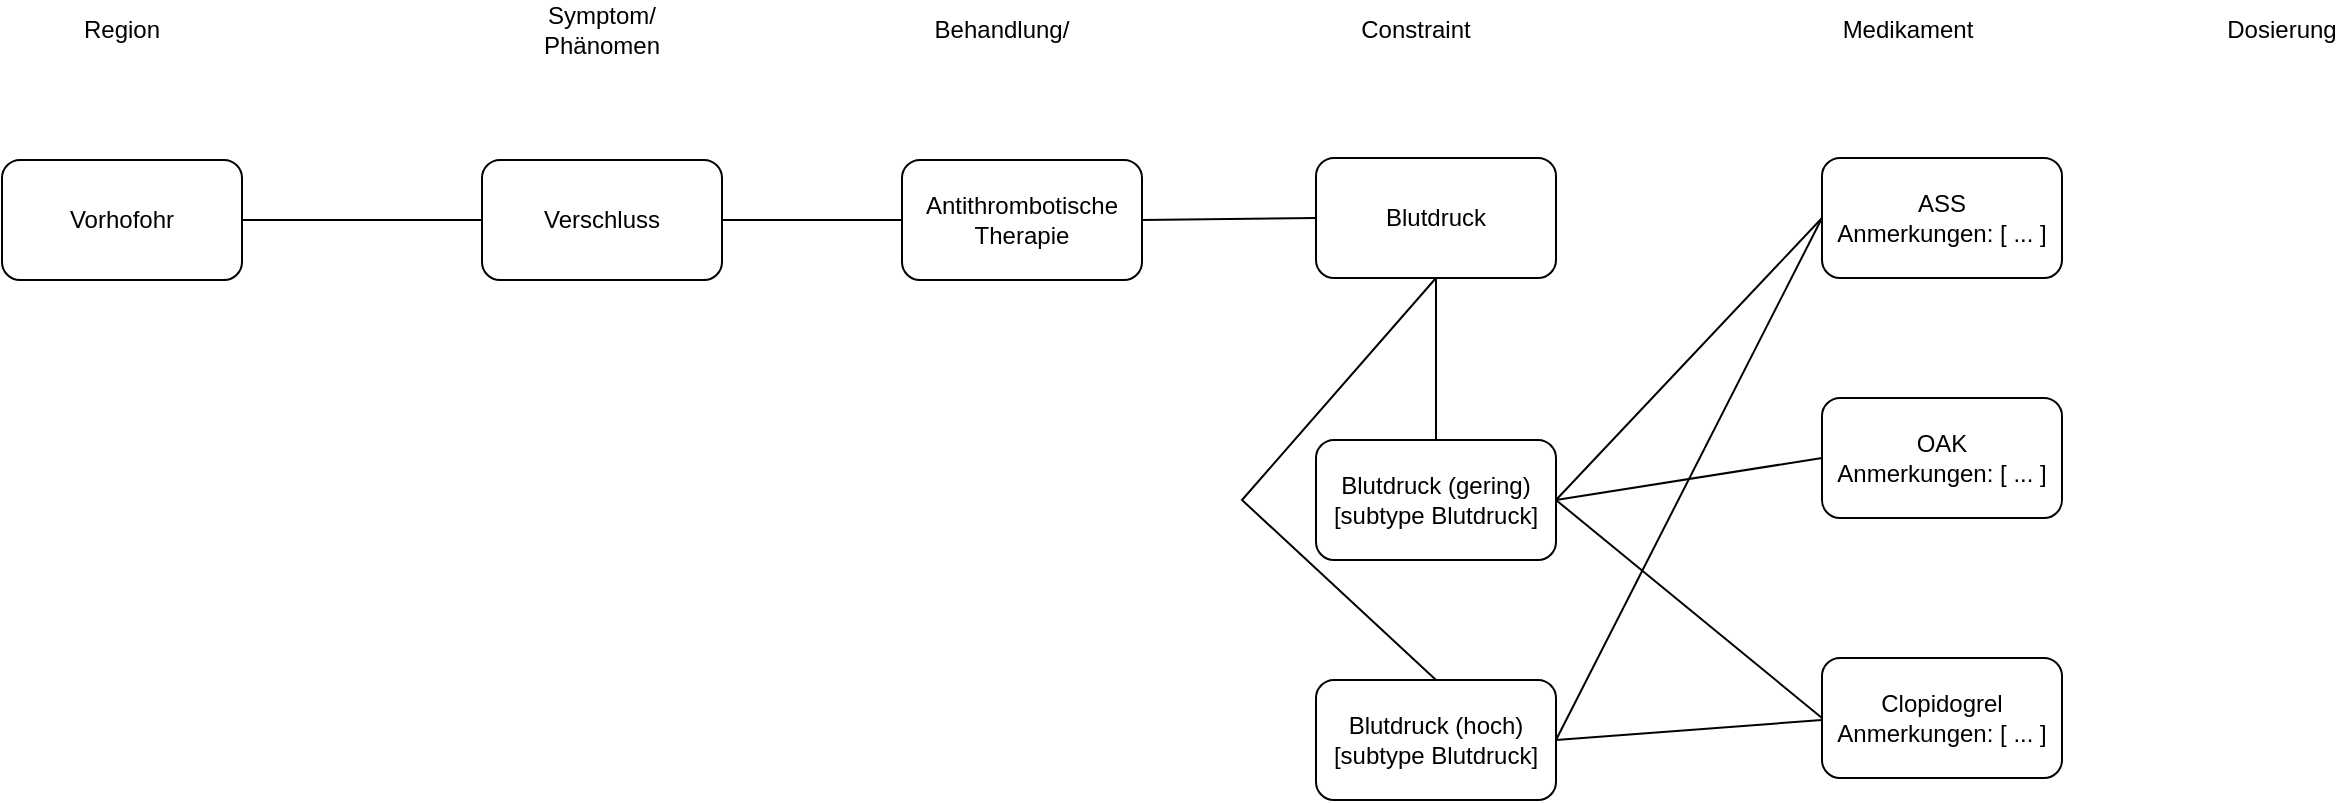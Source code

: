 <mxfile version="24.2.8" type="github">
  <diagram name="Seite-1" id="Lj3RmBoYemo5wMBXR7T-">
    <mxGraphModel dx="1728" dy="922" grid="1" gridSize="10" guides="1" tooltips="1" connect="1" arrows="1" fold="1" page="1" pageScale="1" pageWidth="1654" pageHeight="1169" math="0" shadow="0">
      <root>
        <mxCell id="0" />
        <mxCell id="1" parent="0" />
        <mxCell id="BmRe0CwLIyu7bXr3vCcB-1" value="&lt;div&gt;Symptom/&lt;/div&gt;&lt;div&gt;Phänomen&lt;br&gt;&lt;/div&gt;" style="text;html=1;align=center;verticalAlign=middle;whiteSpace=wrap;rounded=0;" vertex="1" parent="1">
          <mxGeometry x="320" y="40" width="60" height="30" as="geometry" />
        </mxCell>
        <mxCell id="BmRe0CwLIyu7bXr3vCcB-2" value="Vorhofohr" style="rounded=1;whiteSpace=wrap;html=1;" vertex="1" parent="1">
          <mxGeometry x="50" y="120" width="120" height="60" as="geometry" />
        </mxCell>
        <mxCell id="BmRe0CwLIyu7bXr3vCcB-3" value="Verschluss" style="rounded=1;whiteSpace=wrap;html=1;" vertex="1" parent="1">
          <mxGeometry x="290" y="120" width="120" height="60" as="geometry" />
        </mxCell>
        <mxCell id="BmRe0CwLIyu7bXr3vCcB-4" value="Region" style="text;html=1;align=center;verticalAlign=middle;whiteSpace=wrap;rounded=0;" vertex="1" parent="1">
          <mxGeometry x="80" y="40" width="60" height="30" as="geometry" />
        </mxCell>
        <mxCell id="BmRe0CwLIyu7bXr3vCcB-5" value="&lt;div&gt;Behandlung/&lt;br&gt;&lt;/div&gt;" style="text;html=1;align=center;verticalAlign=middle;whiteSpace=wrap;rounded=0;" vertex="1" parent="1">
          <mxGeometry x="520" y="40" width="60" height="30" as="geometry" />
        </mxCell>
        <mxCell id="BmRe0CwLIyu7bXr3vCcB-6" value="&lt;div&gt;Antithrombotische&lt;/div&gt;&lt;div&gt;Therapie&lt;br&gt;&lt;/div&gt;" style="rounded=1;whiteSpace=wrap;html=1;" vertex="1" parent="1">
          <mxGeometry x="500" y="120" width="120" height="60" as="geometry" />
        </mxCell>
        <mxCell id="BmRe0CwLIyu7bXr3vCcB-7" value="&lt;div&gt;ASS&lt;/div&gt;&lt;div&gt;Anmerkungen: [ ... ]&lt;/div&gt;" style="rounded=1;whiteSpace=wrap;html=1;" vertex="1" parent="1">
          <mxGeometry x="960" y="119" width="120" height="60" as="geometry" />
        </mxCell>
        <mxCell id="BmRe0CwLIyu7bXr3vCcB-8" value="&lt;div&gt;OAK&lt;/div&gt;&lt;div&gt;Anmerkungen: [ ... ]&lt;/div&gt;" style="rounded=1;whiteSpace=wrap;html=1;" vertex="1" parent="1">
          <mxGeometry x="960" y="239" width="120" height="60" as="geometry" />
        </mxCell>
        <mxCell id="BmRe0CwLIyu7bXr3vCcB-9" value="&lt;div&gt;Clopidogrel&lt;/div&gt;&lt;div&gt;Anmerkungen: [ ... ]&lt;br&gt;&lt;/div&gt;" style="rounded=1;whiteSpace=wrap;html=1;" vertex="1" parent="1">
          <mxGeometry x="960" y="369" width="120" height="60" as="geometry" />
        </mxCell>
        <mxCell id="BmRe0CwLIyu7bXr3vCcB-10" value="Medikament" style="text;html=1;align=center;verticalAlign=middle;whiteSpace=wrap;rounded=0;" vertex="1" parent="1">
          <mxGeometry x="973" y="40" width="60" height="30" as="geometry" />
        </mxCell>
        <mxCell id="BmRe0CwLIyu7bXr3vCcB-11" value="&lt;div&gt;Blutdruck (gering)&lt;/div&gt;&lt;div&gt;[subtype Blutdruck]&lt;br&gt;&lt;/div&gt;" style="rounded=1;whiteSpace=wrap;html=1;" vertex="1" parent="1">
          <mxGeometry x="707" y="260" width="120" height="60" as="geometry" />
        </mxCell>
        <mxCell id="BmRe0CwLIyu7bXr3vCcB-12" value="&lt;div&gt;Blutdruck (hoch)&lt;/div&gt;&lt;div&gt;[subtype Blutdruck]&lt;/div&gt;" style="rounded=1;whiteSpace=wrap;html=1;" vertex="1" parent="1">
          <mxGeometry x="707" y="380" width="120" height="60" as="geometry" />
        </mxCell>
        <mxCell id="BmRe0CwLIyu7bXr3vCcB-14" value="Constraint" style="text;html=1;align=center;verticalAlign=middle;whiteSpace=wrap;rounded=0;" vertex="1" parent="1">
          <mxGeometry x="727" y="40" width="60" height="30" as="geometry" />
        </mxCell>
        <mxCell id="BmRe0CwLIyu7bXr3vCcB-17" value="" style="endArrow=none;html=1;rounded=0;exitX=1;exitY=0.5;exitDx=0;exitDy=0;entryX=0;entryY=0.5;entryDx=0;entryDy=0;" edge="1" parent="1" source="BmRe0CwLIyu7bXr3vCcB-2" target="BmRe0CwLIyu7bXr3vCcB-3">
          <mxGeometry width="50" height="50" relative="1" as="geometry">
            <mxPoint x="580" y="380" as="sourcePoint" />
            <mxPoint x="630" y="330" as="targetPoint" />
          </mxGeometry>
        </mxCell>
        <mxCell id="BmRe0CwLIyu7bXr3vCcB-18" value="" style="endArrow=none;html=1;rounded=0;" edge="1" parent="1">
          <mxGeometry width="50" height="50" relative="1" as="geometry">
            <mxPoint x="410" y="150" as="sourcePoint" />
            <mxPoint x="500" y="150" as="targetPoint" />
          </mxGeometry>
        </mxCell>
        <mxCell id="BmRe0CwLIyu7bXr3vCcB-19" value="" style="endArrow=none;html=1;rounded=0;exitX=1;exitY=0.5;exitDx=0;exitDy=0;entryX=0;entryY=0.5;entryDx=0;entryDy=0;" edge="1" parent="1" source="BmRe0CwLIyu7bXr3vCcB-6" target="BmRe0CwLIyu7bXr3vCcB-32">
          <mxGeometry width="50" height="50" relative="1" as="geometry">
            <mxPoint x="617" y="149.58" as="sourcePoint" />
            <mxPoint x="700" y="149" as="targetPoint" />
          </mxGeometry>
        </mxCell>
        <mxCell id="BmRe0CwLIyu7bXr3vCcB-20" value="" style="endArrow=none;html=1;rounded=0;exitX=1;exitY=0.5;exitDx=0;exitDy=0;entryX=0;entryY=0.5;entryDx=0;entryDy=0;" edge="1" parent="1" source="BmRe0CwLIyu7bXr3vCcB-11" target="BmRe0CwLIyu7bXr3vCcB-7">
          <mxGeometry width="50" height="50" relative="1" as="geometry">
            <mxPoint x="853" y="150" as="sourcePoint" />
            <mxPoint x="940" y="149.58" as="targetPoint" />
          </mxGeometry>
        </mxCell>
        <mxCell id="BmRe0CwLIyu7bXr3vCcB-21" value="" style="endArrow=none;html=1;rounded=0;entryX=0.5;entryY=0;entryDx=0;entryDy=0;exitX=0.5;exitY=1;exitDx=0;exitDy=0;" edge="1" parent="1" source="BmRe0CwLIyu7bXr3vCcB-32" target="BmRe0CwLIyu7bXr3vCcB-12">
          <mxGeometry width="50" height="50" relative="1" as="geometry">
            <mxPoint x="640" y="270" as="sourcePoint" />
            <mxPoint x="743" y="200" as="targetPoint" />
            <Array as="points">
              <mxPoint x="670" y="290" />
            </Array>
          </mxGeometry>
        </mxCell>
        <mxCell id="BmRe0CwLIyu7bXr3vCcB-22" value="" style="endArrow=none;html=1;rounded=0;exitX=1;exitY=0.5;exitDx=0;exitDy=0;entryX=0;entryY=0.5;entryDx=0;entryDy=0;" edge="1" parent="1" source="BmRe0CwLIyu7bXr3vCcB-12" target="BmRe0CwLIyu7bXr3vCcB-7">
          <mxGeometry width="50" height="50" relative="1" as="geometry">
            <mxPoint x="800" y="190" as="sourcePoint" />
            <mxPoint x="947" y="280" as="targetPoint" />
          </mxGeometry>
        </mxCell>
        <mxCell id="BmRe0CwLIyu7bXr3vCcB-23" value="" style="endArrow=none;html=1;rounded=0;exitX=1;exitY=0.5;exitDx=0;exitDy=0;entryX=0;entryY=0.5;entryDx=0;entryDy=0;" edge="1" parent="1" source="BmRe0CwLIyu7bXr3vCcB-11" target="BmRe0CwLIyu7bXr3vCcB-8">
          <mxGeometry width="50" height="50" relative="1" as="geometry">
            <mxPoint x="837" y="280" as="sourcePoint" />
            <mxPoint x="950" y="160" as="targetPoint" />
          </mxGeometry>
        </mxCell>
        <mxCell id="BmRe0CwLIyu7bXr3vCcB-24" value="" style="endArrow=none;html=1;rounded=0;entryX=0;entryY=0.5;entryDx=0;entryDy=0;" edge="1" parent="1" target="BmRe0CwLIyu7bXr3vCcB-9">
          <mxGeometry width="50" height="50" relative="1" as="geometry">
            <mxPoint x="827" y="290" as="sourcePoint" />
            <mxPoint x="940" y="270" as="targetPoint" />
          </mxGeometry>
        </mxCell>
        <mxCell id="BmRe0CwLIyu7bXr3vCcB-25" value="" style="endArrow=none;html=1;rounded=0;exitX=1;exitY=0.5;exitDx=0;exitDy=0;" edge="1" parent="1" source="BmRe0CwLIyu7bXr3vCcB-12">
          <mxGeometry width="50" height="50" relative="1" as="geometry">
            <mxPoint x="837" y="160" as="sourcePoint" />
            <mxPoint x="960" y="400" as="targetPoint" />
          </mxGeometry>
        </mxCell>
        <mxCell id="BmRe0CwLIyu7bXr3vCcB-32" value="&lt;div&gt;Blutdruck&lt;br&gt;&lt;/div&gt;" style="rounded=1;whiteSpace=wrap;html=1;" vertex="1" parent="1">
          <mxGeometry x="707" y="119" width="120" height="60" as="geometry" />
        </mxCell>
        <mxCell id="BmRe0CwLIyu7bXr3vCcB-33" value="" style="endArrow=none;html=1;rounded=0;entryX=0.5;entryY=1;entryDx=0;entryDy=0;exitX=0.5;exitY=0;exitDx=0;exitDy=0;" edge="1" parent="1" source="BmRe0CwLIyu7bXr3vCcB-11" target="BmRe0CwLIyu7bXr3vCcB-32">
          <mxGeometry width="50" height="50" relative="1" as="geometry">
            <mxPoint x="580" y="380" as="sourcePoint" />
            <mxPoint x="630" y="330" as="targetPoint" />
          </mxGeometry>
        </mxCell>
        <mxCell id="BmRe0CwLIyu7bXr3vCcB-37" value="Dosierung" style="text;html=1;align=center;verticalAlign=middle;whiteSpace=wrap;rounded=0;" vertex="1" parent="1">
          <mxGeometry x="1160" y="40" width="60" height="30" as="geometry" />
        </mxCell>
      </root>
    </mxGraphModel>
  </diagram>
</mxfile>
